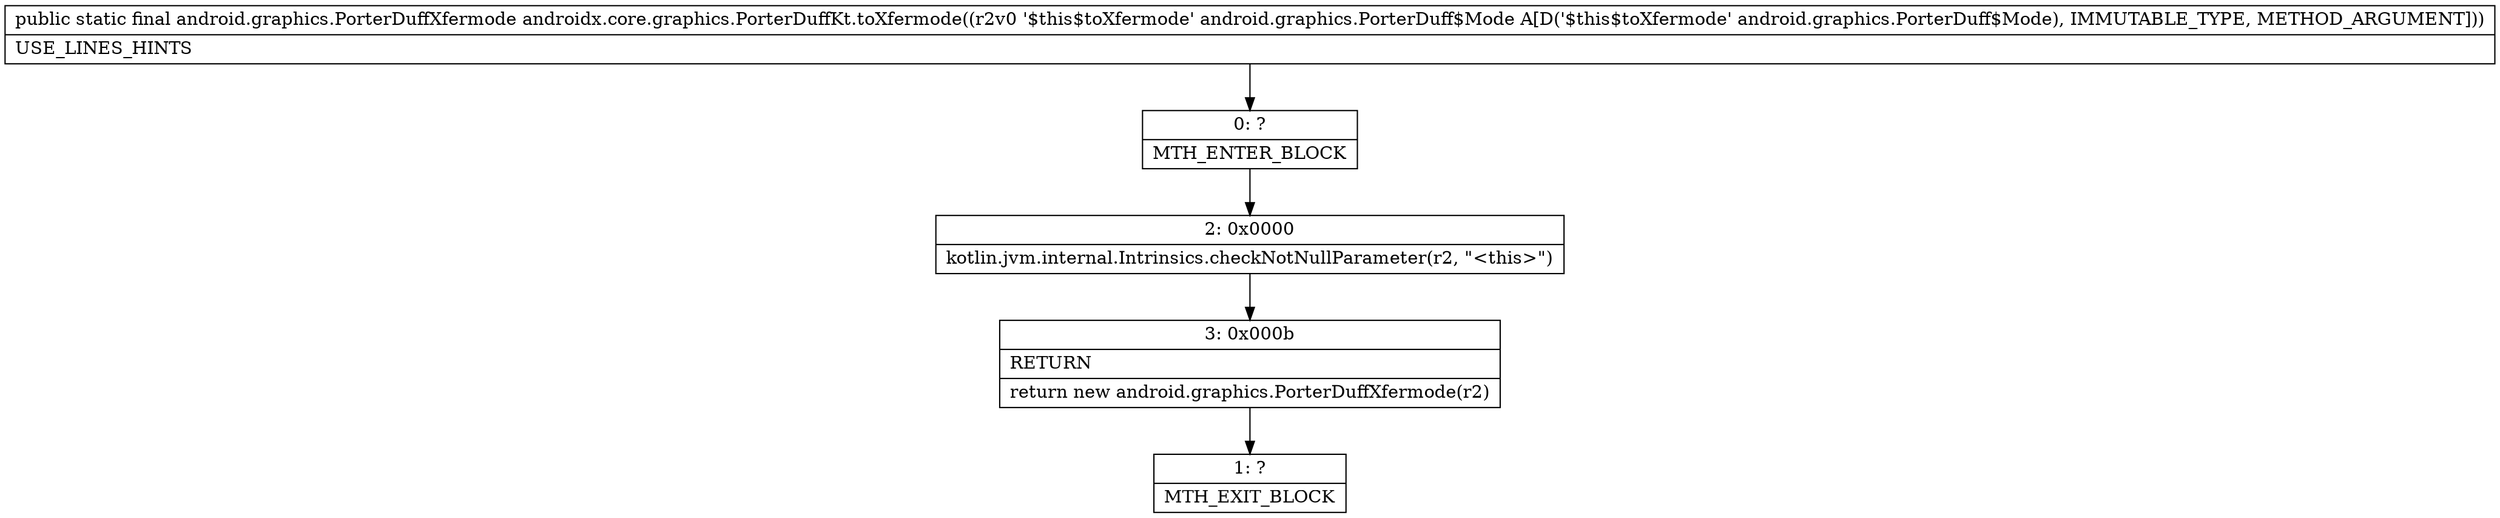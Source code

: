 digraph "CFG forandroidx.core.graphics.PorterDuffKt.toXfermode(Landroid\/graphics\/PorterDuff$Mode;)Landroid\/graphics\/PorterDuffXfermode;" {
Node_0 [shape=record,label="{0\:\ ?|MTH_ENTER_BLOCK\l}"];
Node_2 [shape=record,label="{2\:\ 0x0000|kotlin.jvm.internal.Intrinsics.checkNotNullParameter(r2, \"\<this\>\")\l}"];
Node_3 [shape=record,label="{3\:\ 0x000b|RETURN\l|return new android.graphics.PorterDuffXfermode(r2)\l}"];
Node_1 [shape=record,label="{1\:\ ?|MTH_EXIT_BLOCK\l}"];
MethodNode[shape=record,label="{public static final android.graphics.PorterDuffXfermode androidx.core.graphics.PorterDuffKt.toXfermode((r2v0 '$this$toXfermode' android.graphics.PorterDuff$Mode A[D('$this$toXfermode' android.graphics.PorterDuff$Mode), IMMUTABLE_TYPE, METHOD_ARGUMENT]))  | USE_LINES_HINTS\l}"];
MethodNode -> Node_0;Node_0 -> Node_2;
Node_2 -> Node_3;
Node_3 -> Node_1;
}

